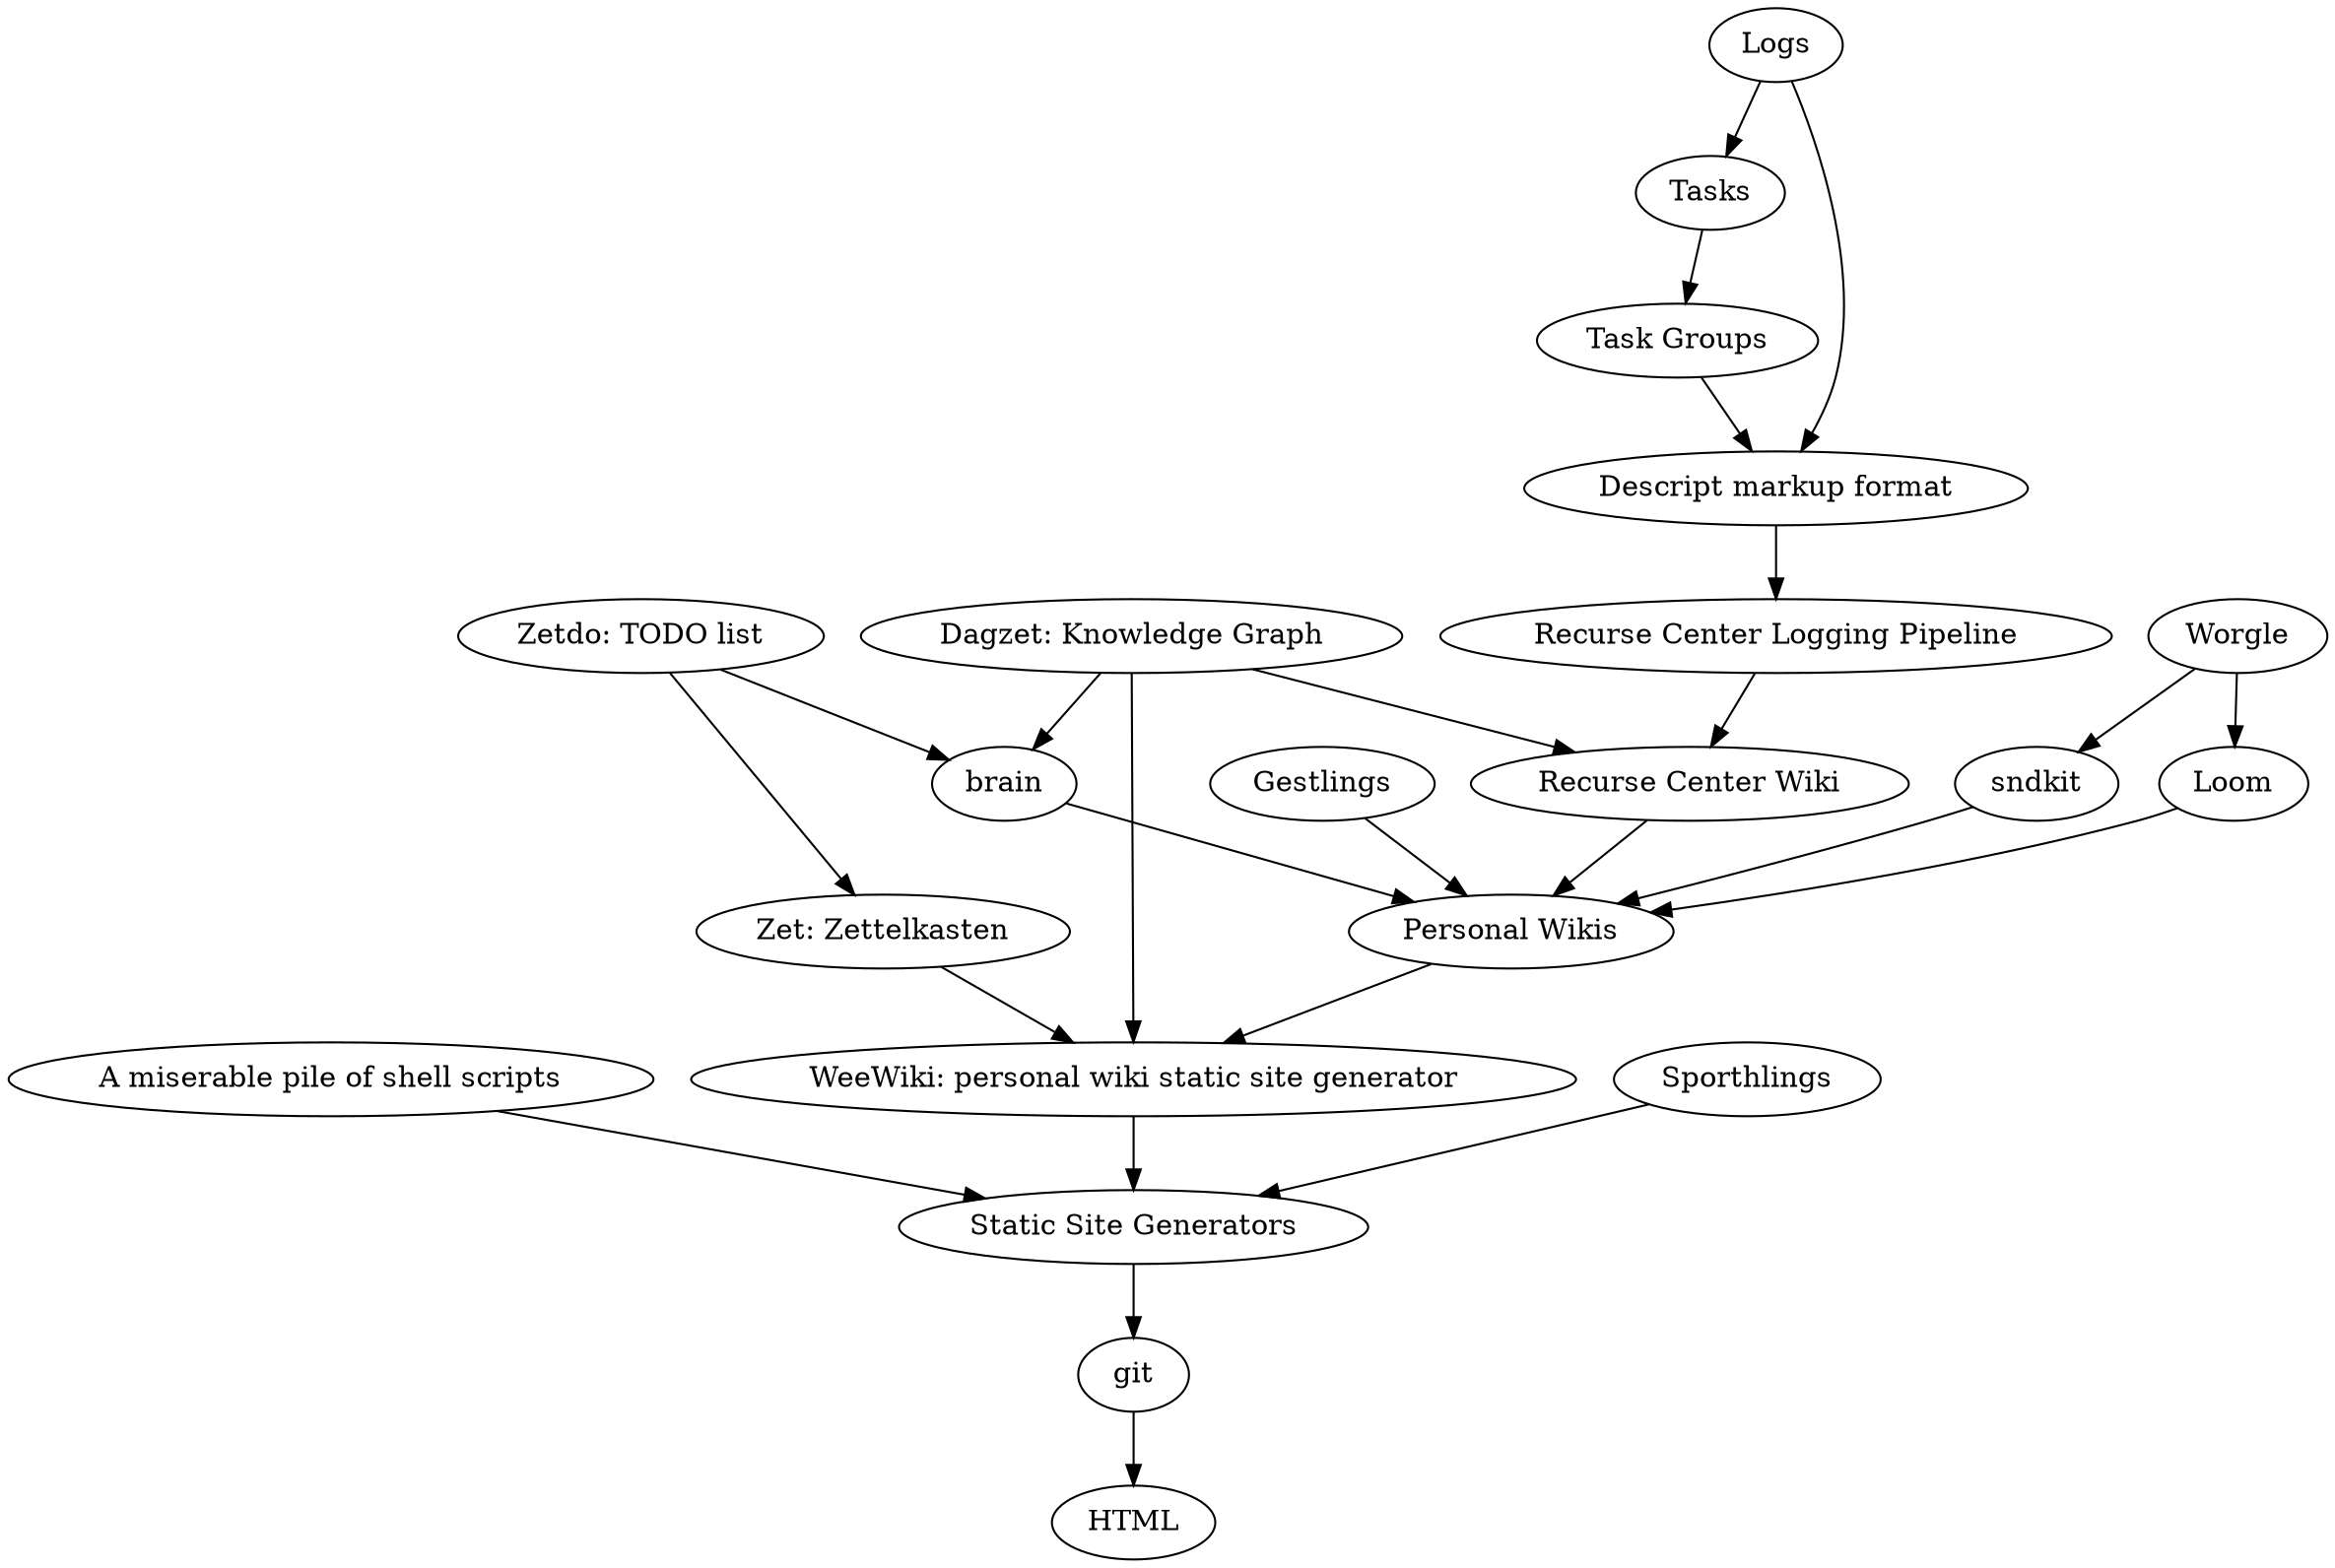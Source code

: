 digraph G {
    shell_scripts [label="A miserable pile of shell scripts"];
    weewiki [label="WeeWiki: personal wiki static site generator"];
    recurse [label="Recurse Center Logging Pipeline"];
    zetdo [label="Zetdo: TODO list"];
    descript [label="Descript markup format"];
    zet [label="Zet: Zettelkasten"];
    task_groups [label="Task Groups"];
    tasks [label = "Tasks"];
    logs [label = "Logs"];
    dagzet [label = "Dagzet: Knowledge Graph"];
    sporthlings [label = "Sporthlings"];
    gestlings [label = "Gestlings"];
    personal_wikis [label = "Personal Wikis"];
    recurse_wiki [label = "Recurse Center Wiki"];
    sndkit [label = "sndkit"];
    worgle [label = "Worgle"];
    loom [label = "Loom"];
    brain [label = "brain"];
    static_site_generators [label = "Static Site Generators"];

    personal_wikis -> weewiki;
    loom -> personal_wikis;
    worgle -> loom;
    worgle -> sndkit;
    sndkit -> personal_wikis;
    gestlings -> personal_wikis;
    sporthlings -> static_site_generators;
    git -> HTML;
    recurse_wiki -> personal_wikis;
    static_site_generators -> git;
    weewiki -> static_site_generators;
    shell_scripts -> static_site_generators;

    zet -> weewiki;
    zetdo -> zet;

    dagzet -> weewiki;
    dagzet -> brain;
    dagzet -> recurse_wiki;
    zetdo -> brain;
    brain -> personal_wikis;

    recurse -> recurse_wiki;

    descript -> recurse;

    logs -> descript;

    task_groups -> descript;

    tasks -> task_groups;

    logs -> tasks;

}
